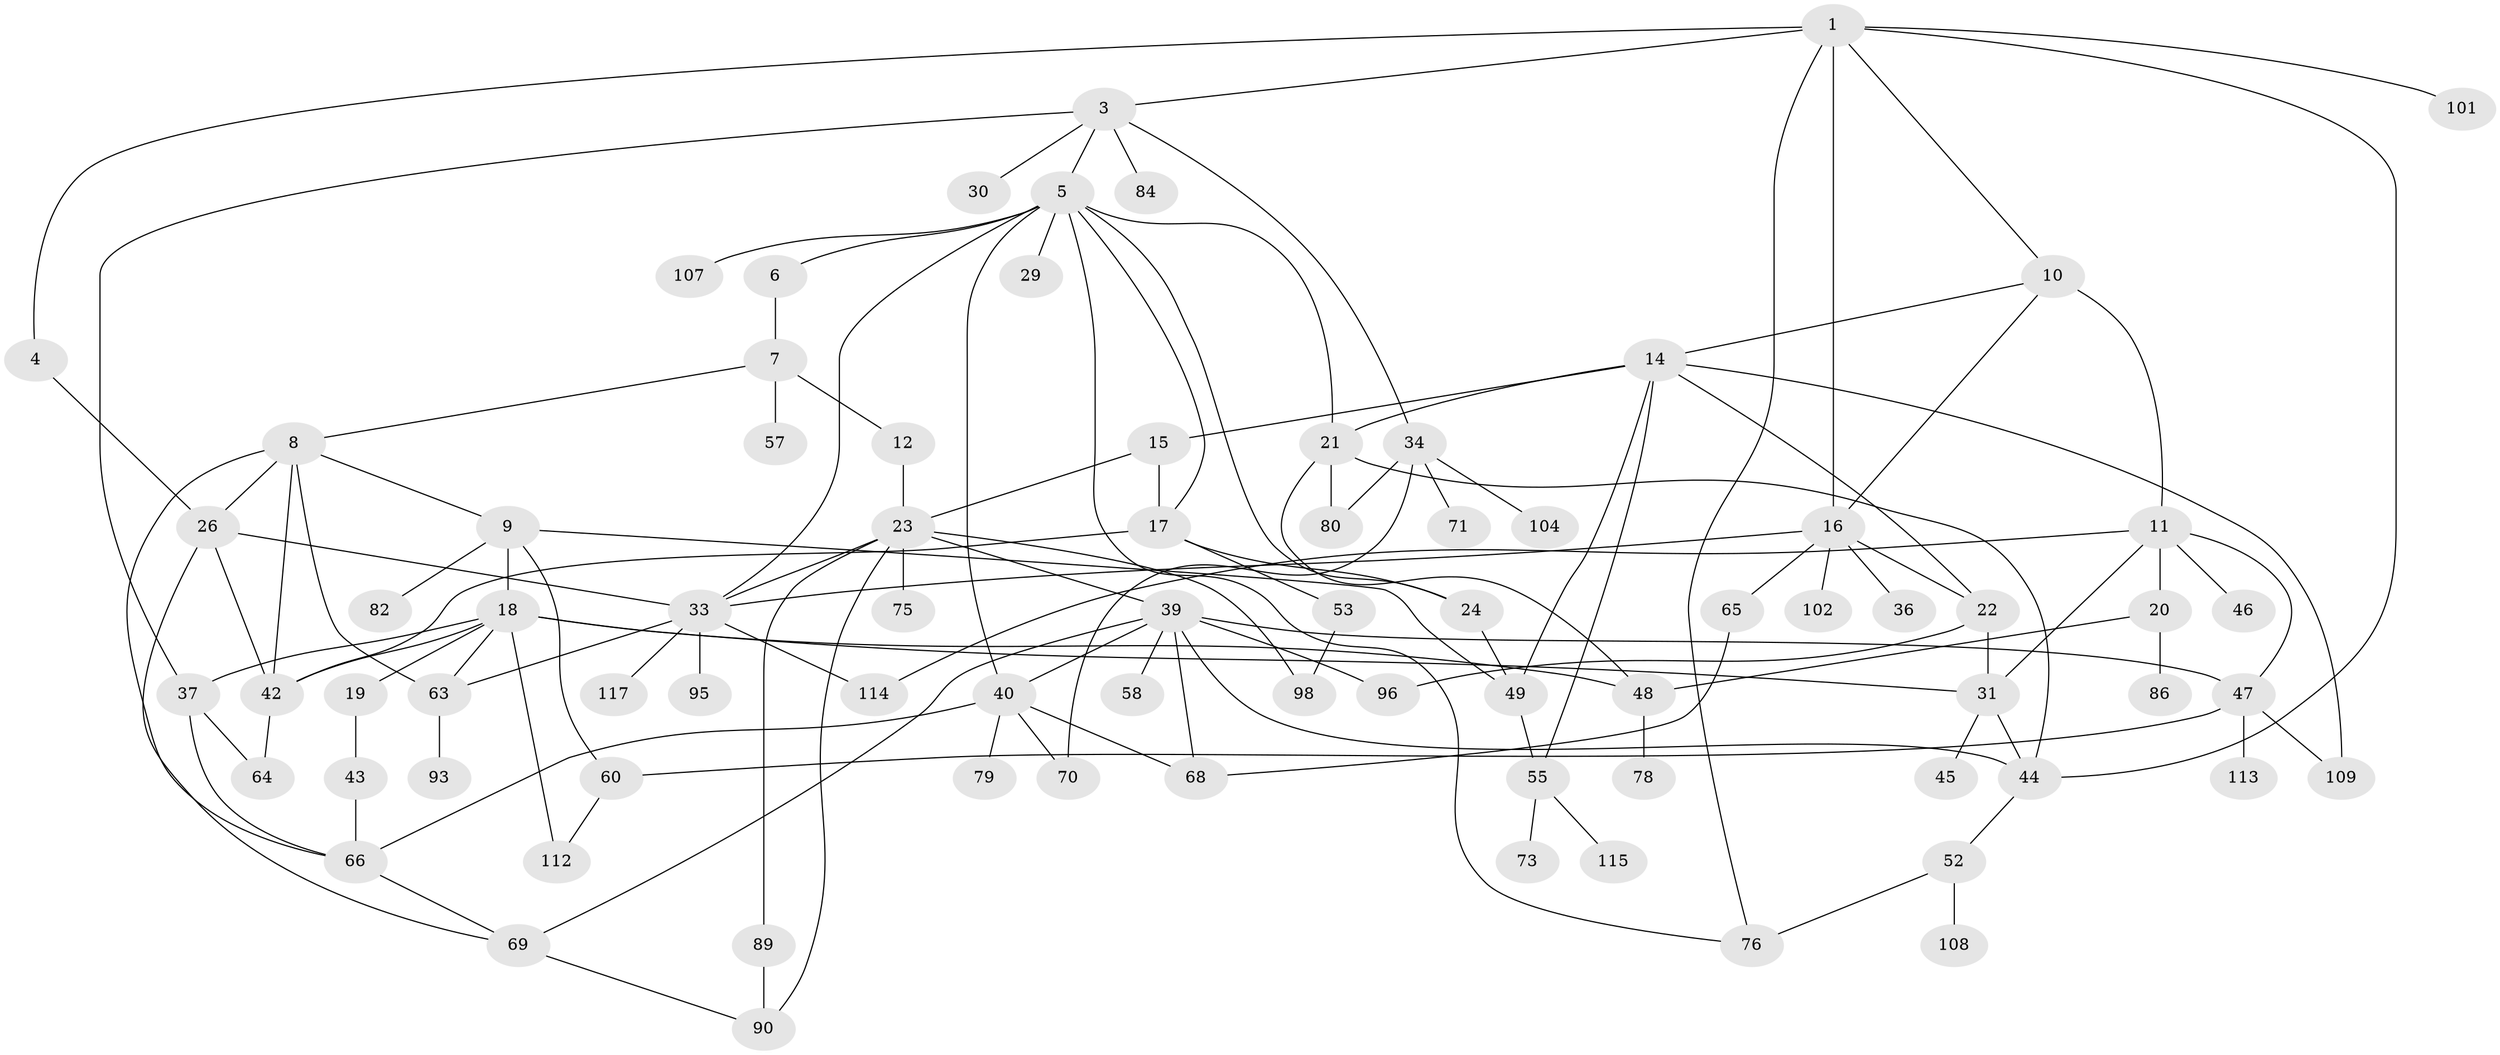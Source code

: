 // Generated by graph-tools (version 1.1) at 2025/23/03/03/25 07:23:30]
// undirected, 80 vertices, 127 edges
graph export_dot {
graph [start="1"]
  node [color=gray90,style=filled];
  1 [super="+2"];
  3;
  4 [super="+110"];
  5 [super="+61"];
  6;
  7 [super="+111"];
  8 [super="+72"];
  9 [super="+13"];
  10;
  11 [super="+35"];
  12;
  14 [super="+85"];
  15 [super="+62"];
  16 [super="+28"];
  17 [super="+92"];
  18 [super="+41"];
  19;
  20;
  21 [super="+106"];
  22 [super="+56"];
  23 [super="+25"];
  24 [super="+27"];
  26 [super="+54"];
  29;
  30;
  31 [super="+32"];
  33 [super="+59"];
  34 [super="+38"];
  36;
  37 [super="+83"];
  39 [super="+97"];
  40 [super="+51"];
  42 [super="+67"];
  43 [super="+81"];
  44 [super="+50"];
  45;
  46;
  47 [super="+94"];
  48 [super="+87"];
  49 [super="+74"];
  52 [super="+99"];
  53;
  55 [super="+91"];
  57;
  58;
  60 [super="+77"];
  63 [super="+103"];
  64;
  65;
  66 [super="+88"];
  68;
  69 [super="+100"];
  70;
  71;
  73;
  75;
  76;
  78;
  79;
  80;
  82;
  84 [super="+116"];
  86;
  89;
  90;
  93;
  95 [super="+105"];
  96;
  98;
  101;
  102;
  104;
  107;
  108;
  109;
  112;
  113;
  114;
  115;
  117;
  1 -- 3;
  1 -- 4;
  1 -- 76;
  1 -- 44;
  1 -- 16;
  1 -- 10;
  1 -- 101;
  3 -- 5;
  3 -- 30;
  3 -- 34;
  3 -- 37;
  3 -- 84;
  4 -- 26;
  5 -- 6;
  5 -- 29;
  5 -- 107;
  5 -- 40;
  5 -- 33;
  5 -- 17;
  5 -- 21;
  5 -- 76;
  5 -- 24;
  6 -- 7;
  7 -- 8;
  7 -- 12;
  7 -- 57;
  8 -- 9;
  8 -- 26;
  8 -- 63;
  8 -- 66;
  8 -- 42;
  9 -- 18;
  9 -- 60;
  9 -- 82;
  9 -- 49;
  10 -- 11;
  10 -- 14;
  10 -- 16;
  11 -- 20;
  11 -- 31;
  11 -- 46;
  11 -- 47;
  11 -- 114;
  12 -- 23;
  14 -- 15;
  14 -- 21;
  14 -- 22;
  14 -- 55;
  14 -- 109;
  14 -- 49;
  15 -- 17;
  15 -- 23;
  16 -- 65;
  16 -- 102;
  16 -- 22;
  16 -- 33;
  16 -- 36;
  17 -- 24;
  17 -- 42;
  17 -- 53;
  18 -- 19;
  18 -- 112;
  18 -- 37 [weight=2];
  18 -- 42;
  18 -- 63;
  18 -- 31;
  18 -- 48;
  19 -- 43;
  20 -- 48;
  20 -- 86;
  21 -- 80 [weight=2];
  21 -- 48;
  21 -- 44;
  22 -- 96;
  22 -- 31;
  23 -- 39;
  23 -- 75;
  23 -- 89;
  23 -- 90;
  23 -- 33;
  23 -- 98;
  24 -- 49;
  26 -- 42;
  26 -- 69;
  26 -- 33;
  31 -- 45;
  31 -- 44;
  33 -- 63;
  33 -- 95;
  33 -- 117;
  33 -- 114;
  34 -- 71;
  34 -- 80;
  34 -- 70;
  34 -- 104;
  37 -- 64;
  37 -- 66;
  39 -- 40;
  39 -- 58;
  39 -- 96;
  39 -- 44;
  39 -- 68;
  39 -- 47;
  39 -- 69;
  40 -- 70;
  40 -- 68;
  40 -- 79;
  40 -- 66;
  42 -- 64;
  43 -- 66;
  44 -- 52;
  47 -- 109;
  47 -- 113;
  47 -- 60;
  48 -- 78;
  49 -- 55;
  52 -- 108;
  52 -- 76;
  53 -- 98;
  55 -- 73;
  55 -- 115;
  60 -- 112;
  63 -- 93;
  65 -- 68;
  66 -- 69;
  69 -- 90;
  89 -- 90;
}
